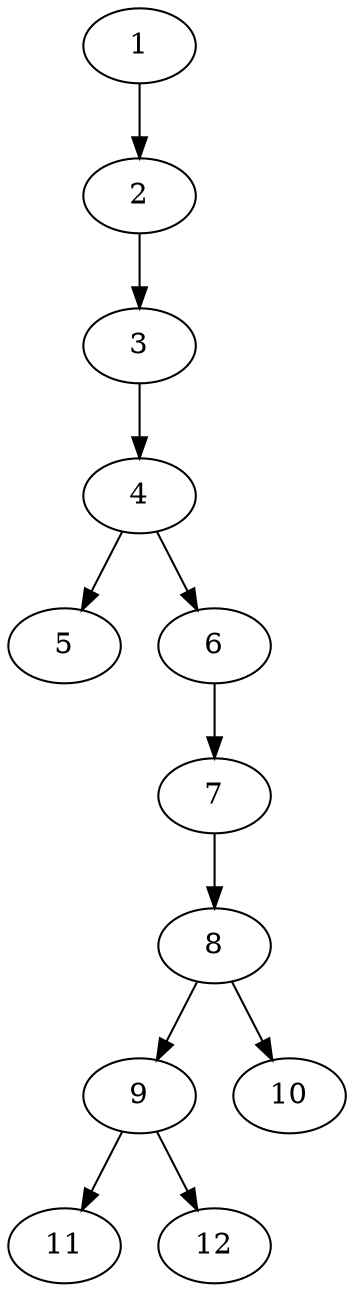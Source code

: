 // DAG (tier=1-easy, mode=compute, n=12, ccr=0.291, fat=0.395, density=0.297, regular=0.773, jump=0.031, mindata=262144, maxdata=2097152)
// DAG automatically generated by daggen at Sun Aug 24 16:33:32 2025
// /home/ermia/Project/Environments/daggen/bin/daggen --dot --ccr 0.291 --fat 0.395 --regular 0.773 --density 0.297 --jump 0.031 --mindata 262144 --maxdata 2097152 -n 12 
digraph G {
  1 [size="183649379822585", alpha="0.16", expect_size="91824689911292"]
  1 -> 2 [size ="14594173042688"]
  2 [size="823861339854176", alpha="0.04", expect_size="411930669927088"]
  2 -> 3 [size ="22782654021632"]
  3 [size="9820691054643962", alpha="0.07", expect_size="4910345527321981"]
  3 -> 4 [size ="22042250313728"]
  4 [size="30204121594182", alpha="0.06", expect_size="15102060797091"]
  4 -> 5 [size ="2285761462272"]
  4 -> 6 [size ="2285761462272"]
  5 [size="2773078757450186752", alpha="0.12", expect_size="1386539378725093376"]
  6 [size="7446495802878328832", alpha="0.19", expect_size="3723247901439164416"]
  6 -> 7 [size ="30506422894592"]
  7 [size="1013694037632221184", alpha="0.12", expect_size="506847018816110592"]
  7 -> 8 [size ="8072869183488"]
  8 [size="2542840007514636", alpha="0.16", expect_size="1271420003757318"]
  8 -> 9 [size ="3152178839552"]
  8 -> 10 [size ="3152178839552"]
  9 [size="9061145136991698", alpha="0.02", expect_size="4530572568495849"]
  9 -> 11 [size ="5585604968448"]
  9 -> 12 [size ="5585604968448"]
  10 [size="84184313939099648", alpha="0.17", expect_size="42092156969549824"]
  11 [size="31921961999822", alpha="0.05", expect_size="15960980999911"]
  12 [size="12611210609705060", alpha="0.19", expect_size="6305605304852530"]
}